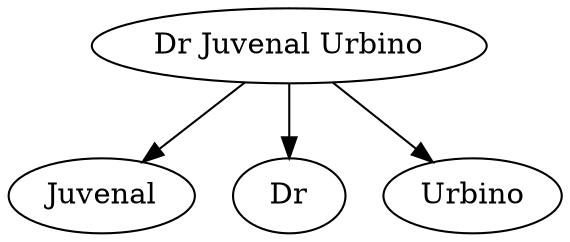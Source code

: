 strict digraph "GNE name tree: Dr Juvenal Urbino" {
Juvenal;
"Dr Juvenal Urbino";
Dr;
Urbino;
"Dr Juvenal Urbino" -> Juvenal;
"Dr Juvenal Urbino" -> Dr;
"Dr Juvenal Urbino" -> Urbino;
}
